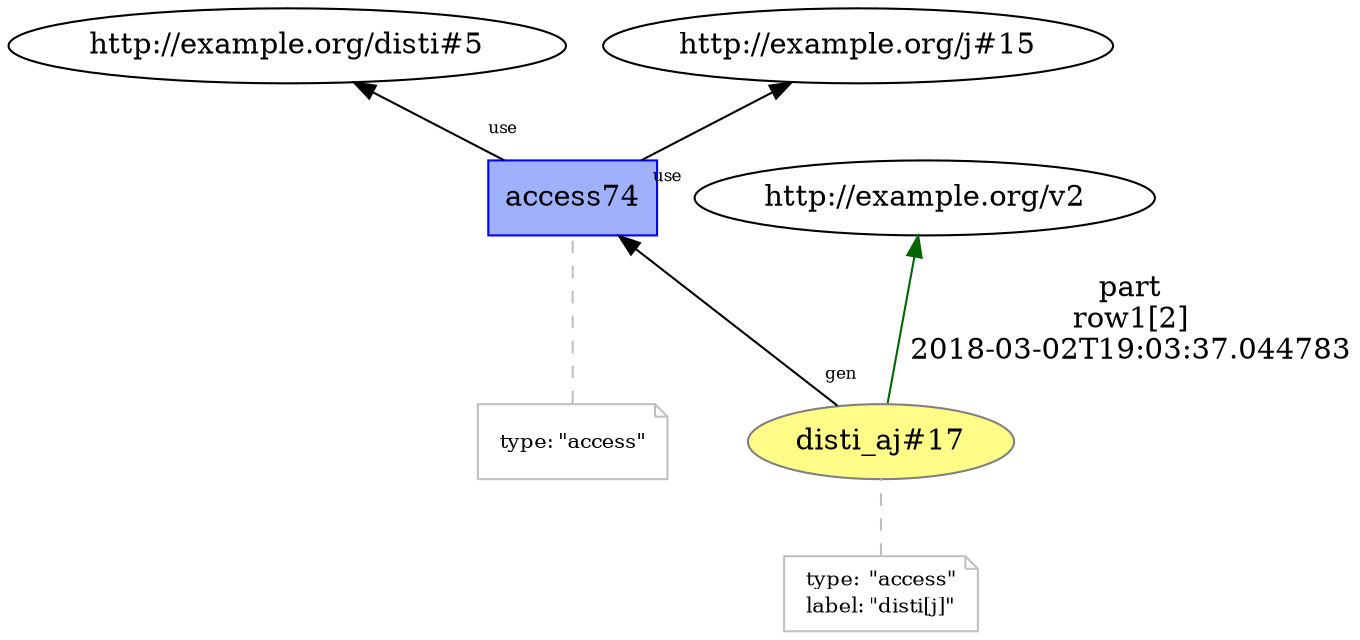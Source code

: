 digraph "PROV" { size="16,12"; rankdir="BT";
"http://example.org/disti_aj#17" [fillcolor="#FFFC87",color="#808080",style="filled",label="disti_aj#17",URL="http://example.org/disti_aj#17"]
"-attrs0" [color="gray",shape="note",fontsize="10",fontcolor="black",label=<<TABLE cellpadding="0" border="0">
	<TR>
	    <TD align="left">type:</TD>
	    <TD align="left">&quot;access&quot;</TD>
	</TR>
	<TR>
	    <TD align="left">label:</TD>
	    <TD align="left">&quot;disti[j]&quot;</TD>
	</TR>
</TABLE>>]
"-attrs0" -> "http://example.org/disti_aj#17" [color="gray",style="dashed",arrowhead="none"]
"http://example.org/disti_aj#17" -> "http://example.org/v2" [labelfontsize="8",labeldistance="1.5",color="darkgreen",labelangle="60.0",rotation="20",label="part
row1[2]
2018-03-02T19:03:37.044783"]
"http://example.org/access74" [fillcolor="#9FB1FC",color="#0000FF",shape="polygon",sides="4",style="filled",label="access74",URL="http://example.org/access74"]
"-attrs1" [color="gray",shape="note",fontsize="10",fontcolor="black",label=<<TABLE cellpadding="0" border="0">
	<TR>
	    <TD align="left">type:</TD>
	    <TD align="left">&quot;access&quot;</TD>
	</TR>
</TABLE>>]
"-attrs1" -> "http://example.org/access74" [color="gray",style="dashed",arrowhead="none"]
"http://example.org/access74" -> "http://example.org/disti#5" [labelfontsize="8",labeldistance="1.5",labelangle="60.0",rotation="20",taillabel="use"]
"http://example.org/access74" -> "http://example.org/j#15" [labelfontsize="8",labeldistance="1.5",labelangle="60.0",rotation="20",taillabel="use"]
"http://example.org/disti_aj#17" -> "http://example.org/access74" [labelfontsize="8",labeldistance="1.5",labelangle="60.0",rotation="20",taillabel="gen"]
}